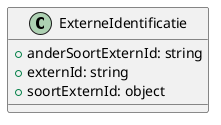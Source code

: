 @startuml
class ExterneIdentificatie {
  + anderSoortExternId: string
  + externId: string
  + soortExternId: object
}
@enduml
